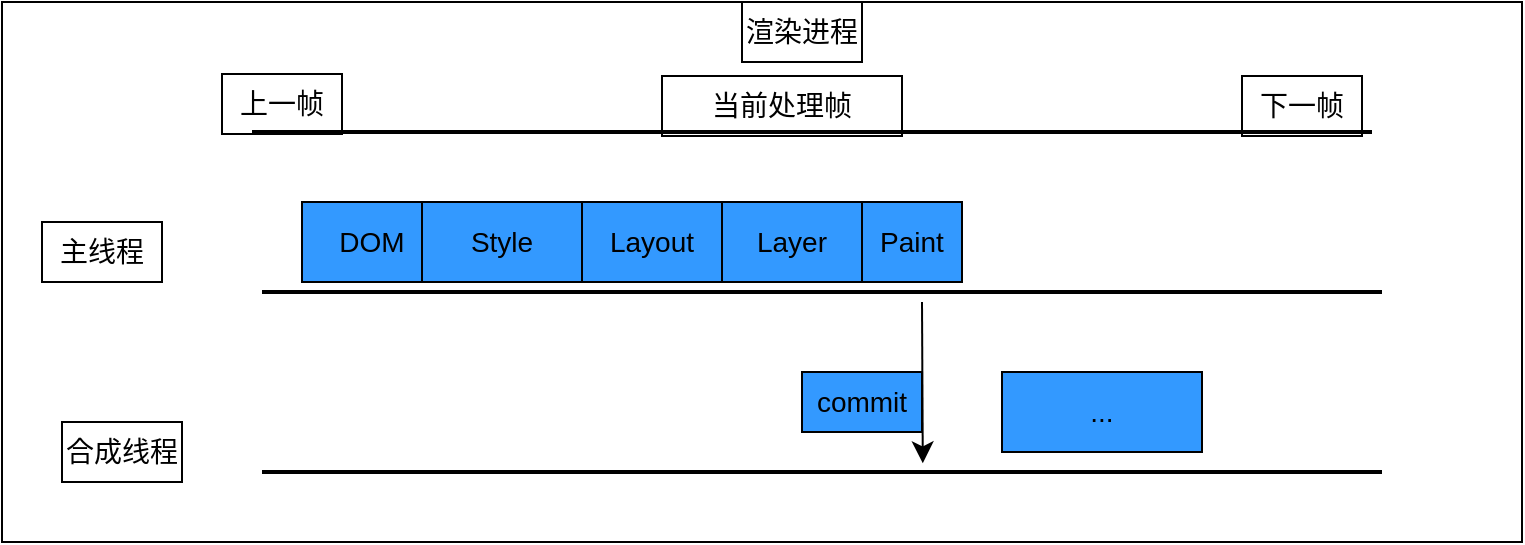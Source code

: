 <mxfile>
    <diagram id="n_PGgjzYY90XFIyNxaz5" name="第 1 页">
        <mxGraphModel dx="863" dy="805" grid="1" gridSize="10" guides="1" tooltips="1" connect="1" arrows="1" fold="1" page="1" pageScale="1" pageWidth="827" pageHeight="1169" background="#ffffff" math="0" shadow="0">
            <root>
                <mxCell id="0"/>
                <mxCell id="1" parent="0"/>
                <mxCell id="2" value="" style="rounded=0;whiteSpace=wrap;html=1;fontSize=14;fillColor=none;strokeColor=#000000;fontColor=#000000;" parent="1" vertex="1">
                    <mxGeometry x="30" y="40" width="760" height="270" as="geometry"/>
                </mxCell>
                <mxCell id="3" value="渲染进程" style="text;html=1;fillColor=none;align=center;verticalAlign=middle;whiteSpace=wrap;rounded=0;fontSize=14;strokeColor=#000000;fontColor=#000000;" parent="1" vertex="1">
                    <mxGeometry x="400" y="40" width="60" height="30" as="geometry"/>
                </mxCell>
                <mxCell id="4" value="上一帧" style="text;html=1;fillColor=none;align=center;verticalAlign=middle;whiteSpace=wrap;rounded=0;fontSize=14;strokeColor=#000000;fontColor=#000000;" parent="1" vertex="1">
                    <mxGeometry x="140" y="76" width="60" height="30" as="geometry"/>
                </mxCell>
                <mxCell id="5" value="主线程" style="text;html=1;fillColor=none;align=center;verticalAlign=middle;whiteSpace=wrap;rounded=0;fontSize=14;strokeColor=#000000;fontColor=#000000;" parent="1" vertex="1">
                    <mxGeometry x="50" y="150" width="60" height="30" as="geometry"/>
                </mxCell>
                <mxCell id="6" value="合成线程" style="text;html=1;fillColor=none;align=center;verticalAlign=middle;whiteSpace=wrap;rounded=0;fontSize=14;strokeColor=#000000;fontColor=#000000;" parent="1" vertex="1">
                    <mxGeometry x="60" y="250" width="60" height="30" as="geometry"/>
                </mxCell>
                <mxCell id="7" value="下一帧" style="text;html=1;fillColor=none;align=center;verticalAlign=middle;whiteSpace=wrap;rounded=0;fontSize=14;strokeColor=#000000;fontColor=#000000;" parent="1" vertex="1">
                    <mxGeometry x="650" y="77" width="60" height="30" as="geometry"/>
                </mxCell>
                <mxCell id="13" value="DOM" style="rounded=0;whiteSpace=wrap;html=1;fontSize=14;fillColor=#3399FF;strokeColor=#000000;fontColor=#000000;" parent="1" vertex="1">
                    <mxGeometry x="180" y="140" width="70" height="40" as="geometry"/>
                </mxCell>
                <mxCell id="14" value="Style" style="rounded=0;whiteSpace=wrap;html=1;fontSize=14;fillColor=#3399FF;strokeColor=#000000;fontColor=#000000;" parent="1" vertex="1">
                    <mxGeometry x="240" y="140" width="80" height="40" as="geometry"/>
                </mxCell>
                <mxCell id="15" value="Layout" style="rounded=0;whiteSpace=wrap;html=1;fontSize=14;fillColor=#3399FF;strokeColor=#000000;fontColor=#000000;" parent="1" vertex="1">
                    <mxGeometry x="320" y="140" width="70" height="40" as="geometry"/>
                </mxCell>
                <mxCell id="16" value="Layer" style="rounded=0;whiteSpace=wrap;html=1;fontSize=14;fillColor=#3399FF;strokeColor=#000000;fontColor=#000000;" parent="1" vertex="1">
                    <mxGeometry x="390" y="140" width="70" height="40" as="geometry"/>
                </mxCell>
                <mxCell id="17" value="Paint" style="rounded=0;whiteSpace=wrap;html=1;fontSize=14;fillColor=#3399FF;strokeColor=#000000;fontColor=#000000;" parent="1" vertex="1">
                    <mxGeometry x="460" y="140" width="50" height="40" as="geometry"/>
                </mxCell>
                <mxCell id="18" value="..." style="rounded=0;whiteSpace=wrap;html=1;fontSize=14;fillColor=#3399FF;strokeColor=#000000;fontColor=#000000;" parent="1" vertex="1">
                    <mxGeometry x="530" y="225" width="100" height="40" as="geometry"/>
                </mxCell>
                <mxCell id="21" value="" style="line;strokeWidth=2;html=1;fontSize=14;fillColor=none;strokeColor=#000000;fontColor=#000000;" parent="1" vertex="1">
                    <mxGeometry x="160" y="180" width="560" height="10" as="geometry"/>
                </mxCell>
                <mxCell id="22" value="" style="line;strokeWidth=2;html=1;fontSize=14;fillColor=none;strokeColor=#000000;fontColor=#000000;" parent="1" vertex="1">
                    <mxGeometry x="160" y="270" width="560" height="10" as="geometry"/>
                </mxCell>
                <mxCell id="23" value="当前处理帧" style="text;html=1;fillColor=none;align=center;verticalAlign=middle;whiteSpace=wrap;rounded=0;fontSize=14;strokeColor=#000000;fontColor=#000000;" parent="1" vertex="1">
                    <mxGeometry x="360" y="77" width="120" height="30" as="geometry"/>
                </mxCell>
                <mxCell id="25" value="" style="line;strokeWidth=2;html=1;fontSize=14;fillColor=none;strokeColor=#000000;fontColor=#000000;" parent="1" vertex="1">
                    <mxGeometry x="155" y="100" width="560" height="10" as="geometry"/>
                </mxCell>
                <mxCell id="26" value="" style="edgeStyle=segmentEdgeStyle;endArrow=classic;html=1;curved=0;rounded=0;endSize=8;startSize=8;entryX=0.59;entryY=0.067;entryDx=0;entryDy=0;entryPerimeter=0;fontSize=14;fillColor=none;strokeColor=#000000;fontColor=#000000;" parent="1" target="22" edge="1">
                    <mxGeometry width="50" height="50" relative="1" as="geometry">
                        <mxPoint x="490" y="190" as="sourcePoint"/>
                        <mxPoint x="540" y="140" as="targetPoint"/>
                    </mxGeometry>
                </mxCell>
                <mxCell id="27" value="commit" style="text;html=1;fillColor=#3399FF;align=center;verticalAlign=middle;whiteSpace=wrap;rounded=0;fontSize=14;strokeColor=#000000;fontColor=#000000;" parent="1" vertex="1">
                    <mxGeometry x="430" y="225" width="60" height="30" as="geometry"/>
                </mxCell>
            </root>
        </mxGraphModel>
    </diagram>
</mxfile>